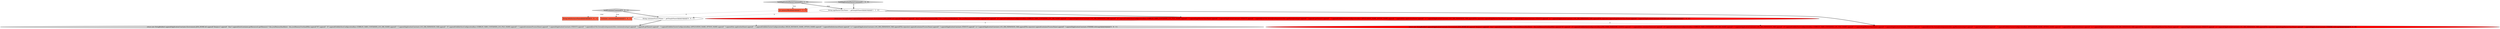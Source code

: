 digraph {
3 [style = filled, label = "return new StringBuilder().append(ApplicationConstants.Environment.JAVA_HOME.$()).append(\"/bin/java\").append(\" -Xmx\").append((int)(memoryMbs * this.jvmMemoryXmxRatio) - this.jvmMemoryOverheadMbs).append(\"M\").append(\" -D\").append(GobblinYarnConfigurationKeys.GOBBLIN_YARN_CONTAINER_LOG_DIR_NAME).append(\"=\").append(ApplicationConstants.LOG_DIR_EXPANSION_VAR).append(\" -D\").append(GobblinYarnConfigurationKeys.GOBBLIN_YARN_CONTAINER_LOG_FILE_NAME).append(\"=\").append(appMasterClassName).append(\".\").append(ApplicationConstants.STDOUT).append(\" \").append(JvmUtils.formatJvmArguments(this.appMasterJvmArgs)).append(\" \").append(.getName()).append(\" --\").append(GobblinClusterConfigurationKeys.APPLICATION_NAME_OPTION_NAME).append(\" \").append(this.applicationName).append(\" 1>\").append(ApplicationConstants.LOG_DIR_EXPANSION_VAR).append(File.separator).append(appMasterClassName).append(\".\").append(ApplicationConstants.STDOUT).append(\" 2>\").append(ApplicationConstants.LOG_DIR_EXPANSION_VAR).append(File.separator).append(appMasterClassName).append(\".\").append(ApplicationConstants.STDERR).toString()@@@4@@@['1', '0', '0']", fillcolor = red, shape = ellipse image = "AAA1AAABBB1BBB"];
4 [style = filled, label = "buildApplicationMasterCommand['0', '1', '0']", fillcolor = lightgray, shape = diamond image = "AAA0AAABBB2BBB"];
5 [style = filled, label = "return new StringBuilder().append(ApplicationConstants.Environment.JAVA_HOME.$()).append(\"/bin/java\").append(\" -Xmx\").append((int)(memoryMbs * this.jvmMemoryXmxRatio) - this.jvmMemoryOverheadMbs).append(\"M\").append(\" -D\").append(GobblinYarnConfigurationKeys.JVM_USER_TIMEZONE_CONFIG).append(\"=\").append(this.containerTimezone).append(\" -D\").append(GobblinYarnConfigurationKeys.GOBBLIN_YARN_CONTAINER_LOG_DIR_NAME).append(\"=\").append(ApplicationConstants.LOG_DIR_EXPANSION_VAR).append(\" -D\").append(GobblinYarnConfigurationKeys.GOBBLIN_YARN_CONTAINER_LOG_FILE_NAME).append(\"=\").append(appMasterClassName).append(\".\").append(ApplicationConstants.STDOUT).append(\" \").append(JvmUtils.formatJvmArguments(this.appMasterJvmArgs)).append(\" \").append(.getName()).append(\" --\").append(GobblinClusterConfigurationKeys.APPLICATION_NAME_OPTION_NAME).append(\" \").append(this.applicationName).append(\" 1>\").append(ApplicationConstants.LOG_DIR_EXPANSION_VAR).append(File.separator).append(appMasterClassName).append(\".\").append(ApplicationConstants.STDOUT).append(\" 2>\").append(ApplicationConstants.LOG_DIR_EXPANSION_VAR).append(File.separator).append(appMasterClassName).append(\".\").append(ApplicationConstants.STDERR).toString()@@@4@@@['0', '1', '0']", fillcolor = red, shape = ellipse image = "AAA1AAABBB2BBB"];
0 [style = filled, label = "buildApplicationMasterCommand['1', '0', '0']", fillcolor = lightgray, shape = diamond image = "AAA0AAABBB1BBB"];
9 [style = filled, label = "String containerProcessName = .getSimpleName()@@@3@@@['0', '0', '1']", fillcolor = white, shape = ellipse image = "AAA0AAABBB3BBB"];
7 [style = filled, label = "buildContainerCommand['0', '0', '1']", fillcolor = lightgray, shape = diamond image = "AAA0AAABBB3BBB"];
6 [style = filled, label = "String helixInstanceName@@@2@@@['0', '0', '1']", fillcolor = tomato, shape = box image = "AAA0AAABBB3BBB"];
1 [style = filled, label = "String appMasterClassName = .getSimpleName()@@@3@@@['1', '1', '0']", fillcolor = white, shape = ellipse image = "AAA0AAABBB1BBB"];
10 [style = filled, label = "Container container@@@2@@@['0', '0', '1']", fillcolor = tomato, shape = box image = "AAA0AAABBB3BBB"];
8 [style = filled, label = "return new StringBuilder().append(ApplicationConstants.Environment.JAVA_HOME.$()).append(\"/bin/java\").append(\" -Xmx\").append((int)(container.getResource().getMemory() * this.jvmMemoryXmxRatio) - this.jvmMemoryOverheadMbs).append(\"M\").append(\" -D\").append(GobblinYarnConfigurationKeys.GOBBLIN_YARN_CONTAINER_LOG_DIR_NAME).append(\"=\").append(ApplicationConstants.LOG_DIR_EXPANSION_VAR).append(\" -D\").append(GobblinYarnConfigurationKeys.GOBBLIN_YARN_CONTAINER_LOG_FILE_NAME).append(\"=\").append(containerProcessName).append(\".\").append(ApplicationConstants.STDOUT).append(\" \").append(JvmUtils.formatJvmArguments(this.containerJvmArgs)).append(\" \").append(.getName()).append(\" --\").append(GobblinClusterConfigurationKeys.APPLICATION_NAME_OPTION_NAME).append(\" \").append(this.applicationName).append(\" --\").append(GobblinClusterConfigurationKeys.HELIX_INSTANCE_NAME_OPTION_NAME).append(\" \").append(helixInstanceName).append(\" 1>\").append(ApplicationConstants.LOG_DIR_EXPANSION_VAR).append(File.separator).append(containerProcessName).append(\".\").append(ApplicationConstants.STDOUT).append(\" 2>\").append(ApplicationConstants.LOG_DIR_EXPANSION_VAR).append(File.separator).append(containerProcessName).append(\".\").append(ApplicationConstants.STDERR).toString()@@@4@@@['0', '0', '1']", fillcolor = lightgray, shape = ellipse image = "AAA0AAABBB3BBB"];
2 [style = filled, label = "int memoryMbs@@@2@@@['1', '1', '0']", fillcolor = tomato, shape = box image = "AAA0AAABBB1BBB"];
1->3 [style = bold, label=""];
1->5 [style = bold, label=""];
7->9 [style = bold, label=""];
3->5 [style = dashed, label="0"];
3->8 [style = dashed, label="0"];
7->6 [style = dotted, label="true"];
1->9 [style = dashed, label="0"];
4->1 [style = bold, label=""];
0->2 [style = dotted, label="true"];
7->10 [style = dotted, label="true"];
9->8 [style = bold, label=""];
0->1 [style = bold, label=""];
4->2 [style = dotted, label="true"];
2->10 [style = dashed, label="0"];
}
